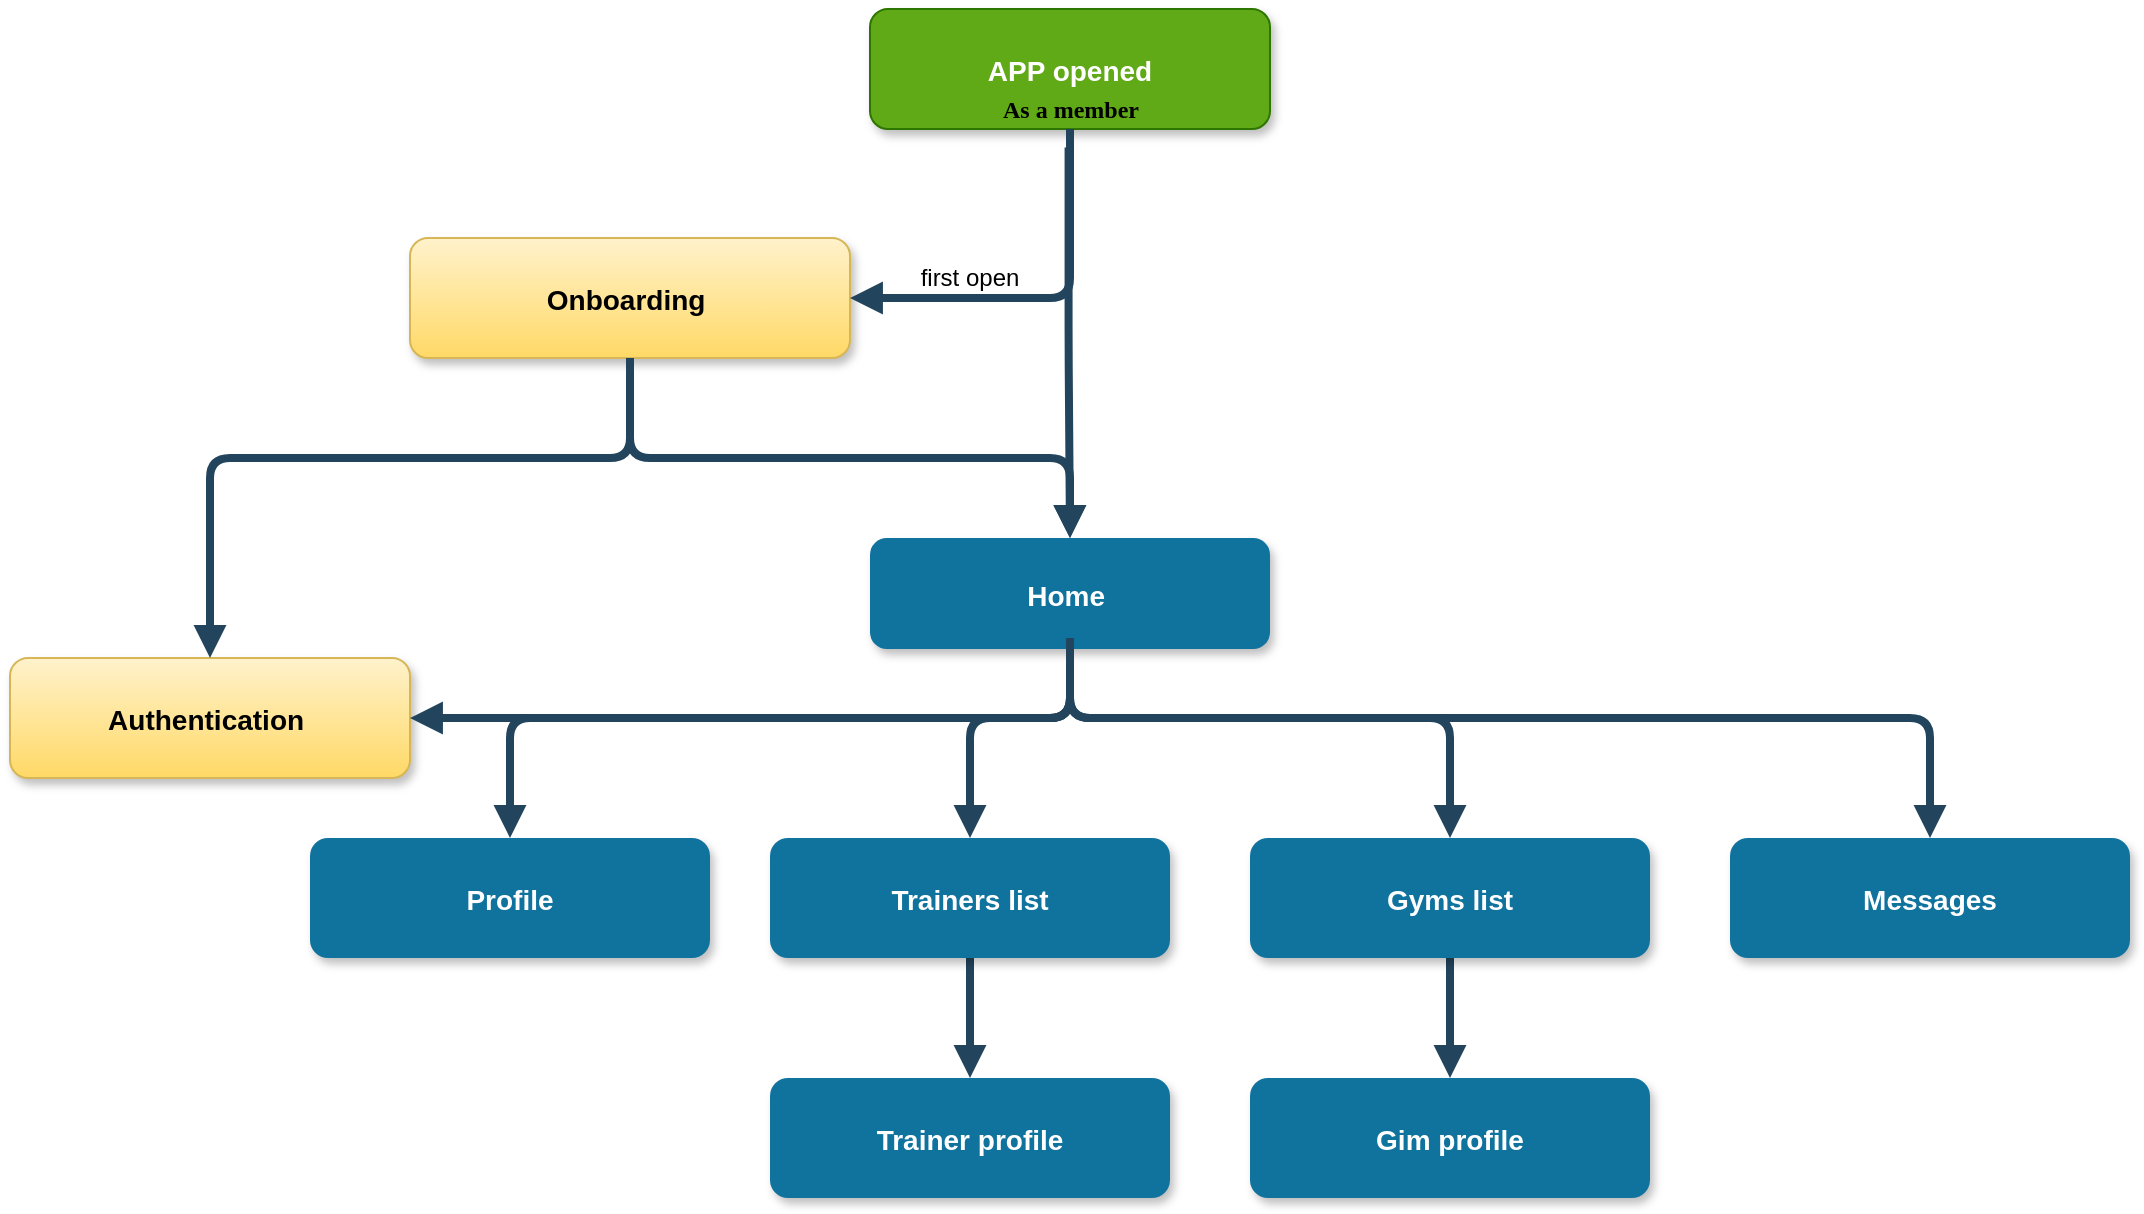 <mxfile version="14.7.3" type="github">
  <diagram name="Page-1" id="97916047-d0de-89f5-080d-49f4d83e522f">
    <mxGraphModel dx="1351" dy="756" grid="1" gridSize="10" guides="1" tooltips="1" connect="1" arrows="1" fold="1" page="1" pageScale="1.5" pageWidth="1169" pageHeight="827" background="none" math="0" shadow="0">
      <root>
        <mxCell id="0" />
        <mxCell id="1" parent="0" />
        <mxCell id="2" value="APP opened" style="rounded=1;fillColor=#60a917;strokeColor=#2D7600;shadow=1;fontStyle=1;fontSize=14;fontColor=#ffffff;" parent="1" vertex="1">
          <mxGeometry x="660" y="205.5" width="200" height="60" as="geometry" />
        </mxCell>
        <mxCell id="3" value="Onboarding " style="rounded=1;fillColor=#fff2cc;strokeColor=#d6b656;shadow=1;fontStyle=1;fontSize=14;gradientColor=#ffd966;" parent="1" vertex="1">
          <mxGeometry x="430" y="320" width="220" height="60" as="geometry" />
        </mxCell>
        <mxCell id="5" value="Authentication " style="rounded=1;fillColor=#fff2cc;strokeColor=#d6b656;shadow=1;gradientColor=#ffd966;fontStyle=1;fontSize=14;" parent="1" vertex="1">
          <mxGeometry x="230" y="530" width="200" height="60" as="geometry" />
        </mxCell>
        <mxCell id="j9dyRklCTMg3UOEWBd_z-74" style="edgeStyle=elbowEdgeStyle;orthogonalLoop=1;jettySize=auto;elbow=vertical;html=1;endArrow=block;endFill=1;strokeColor=#23445D;strokeWidth=4;entryX=0.5;entryY=0;entryDx=0;entryDy=0;" edge="1" parent="1" source="6" target="j9dyRklCTMg3UOEWBd_z-76">
          <mxGeometry relative="1" as="geometry">
            <mxPoint x="1240" y="620" as="targetPoint" />
            <Array as="points">
              <mxPoint x="1190" y="560" />
              <mxPoint x="1000" y="560" />
            </Array>
          </mxGeometry>
        </mxCell>
        <mxCell id="6" value="Home " style="rounded=1;fillColor=#10739E;shadow=1;gradientColor=none;fontStyle=1;fontColor=#FFFFFF;fontSize=14;strokeColor=none;treeMoving=0;" parent="1" vertex="1">
          <mxGeometry x="660" y="470" width="200" height="55.5" as="geometry" />
        </mxCell>
        <mxCell id="29" value="" style="edgeStyle=elbowEdgeStyle;elbow=vertical;strokeWidth=4;endArrow=block;endFill=1;fontStyle=1;strokeColor=#23445D;entryX=1;entryY=0.5;entryDx=0;entryDy=0;" parent="1" source="2" target="3" edge="1">
          <mxGeometry x="22" y="165.5" width="100" height="100" as="geometry">
            <mxPoint x="22" y="265.5" as="sourcePoint" />
            <mxPoint x="122" y="165.5" as="targetPoint" />
            <Array as="points">
              <mxPoint x="760" y="350" />
            </Array>
          </mxGeometry>
        </mxCell>
        <mxCell id="30" value="" style="edgeStyle=elbowEdgeStyle;elbow=vertical;strokeWidth=4;endArrow=block;endFill=1;fontStyle=1;strokeColor=#23445D;" parent="1" source="3" target="5" edge="1">
          <mxGeometry x="22" y="165.5" width="100" height="100" as="geometry">
            <mxPoint x="22" y="265.5" as="sourcePoint" />
            <mxPoint x="122" y="165.5" as="targetPoint" />
            <Array as="points">
              <mxPoint x="540" y="430" />
              <mxPoint x="490" y="430" />
              <mxPoint x="500" y="420" />
            </Array>
          </mxGeometry>
        </mxCell>
        <mxCell id="32" value="" style="edgeStyle=elbowEdgeStyle;elbow=vertical;strokeWidth=4;endArrow=block;endFill=1;fontStyle=1;strokeColor=#23445D;entryX=0.5;entryY=0;entryDx=0;entryDy=0;" parent="1" source="3" target="6" edge="1">
          <mxGeometry x="22" y="165.5" width="100" height="100" as="geometry">
            <mxPoint x="22" y="265.5" as="sourcePoint" />
            <mxPoint x="760" y="480" as="targetPoint" />
            <Array as="points">
              <mxPoint x="772" y="430" />
              <mxPoint x="772" y="460" />
            </Array>
          </mxGeometry>
        </mxCell>
        <mxCell id="j9dyRklCTMg3UOEWBd_z-56" value="" style="edgeStyle=elbowEdgeStyle;elbow=vertical;strokeWidth=4;endArrow=block;endFill=1;fontStyle=1;strokeColor=#23445D;entryX=0.5;entryY=0;entryDx=0;entryDy=0;" edge="1" parent="1" target="6">
          <mxGeometry x="338.29" y="110.25" width="100" height="100" as="geometry">
            <mxPoint x="759.29" y="274.75" as="sourcePoint" />
            <mxPoint x="810" y="430" as="targetPoint" />
            <Array as="points">
              <mxPoint x="856.29" y="374.75" />
              <mxPoint x="806.29" y="374.75" />
              <mxPoint x="816.29" y="364.75" />
            </Array>
          </mxGeometry>
        </mxCell>
        <mxCell id="j9dyRklCTMg3UOEWBd_z-57" value="first open" style="text;html=1;strokeColor=none;fillColor=none;align=center;verticalAlign=middle;whiteSpace=wrap;rounded=0;" vertex="1" parent="1">
          <mxGeometry x="680" y="330" width="60" height="20" as="geometry" />
        </mxCell>
        <mxCell id="j9dyRklCTMg3UOEWBd_z-64" value="" style="edgeStyle=elbowEdgeStyle;elbow=vertical;strokeWidth=4;endArrow=block;endFill=1;fontStyle=1;strokeColor=#23445D;exitX=0.5;exitY=1;exitDx=0;exitDy=0;entryX=1;entryY=0.5;entryDx=0;entryDy=0;" edge="1" parent="1" source="6" target="5">
          <mxGeometry x="122" y="243.25" width="100" height="100" as="geometry">
            <mxPoint x="640.0" y="457.75" as="sourcePoint" />
            <mxPoint x="540" y="560" as="targetPoint" />
            <Array as="points">
              <mxPoint x="570" y="560" />
              <mxPoint x="590" y="507.75" />
              <mxPoint x="600" y="497.75" />
            </Array>
          </mxGeometry>
        </mxCell>
        <mxCell id="j9dyRklCTMg3UOEWBd_z-65" value="" style="edgeStyle=elbowEdgeStyle;elbow=vertical;strokeWidth=4;endArrow=block;endFill=1;fontStyle=1;strokeColor=#23445D;entryX=0.5;entryY=0;entryDx=0;entryDy=0;" edge="1" parent="1" target="j9dyRklCTMg3UOEWBd_z-66">
          <mxGeometry x="372" y="305.5" width="100" height="100" as="geometry">
            <mxPoint x="760" y="520" as="sourcePoint" />
            <mxPoint x="980" y="600" as="targetPoint" />
            <Array as="points">
              <mxPoint x="880" y="560" />
              <mxPoint x="840" y="570" />
              <mxPoint x="850" y="560" />
            </Array>
          </mxGeometry>
        </mxCell>
        <mxCell id="j9dyRklCTMg3UOEWBd_z-78" style="edgeStyle=elbowEdgeStyle;orthogonalLoop=1;jettySize=auto;elbow=vertical;html=1;entryX=0.5;entryY=0;entryDx=0;entryDy=0;endArrow=block;endFill=1;strokeColor=#23445D;strokeWidth=4;" edge="1" parent="1" source="j9dyRklCTMg3UOEWBd_z-66" target="j9dyRklCTMg3UOEWBd_z-77">
          <mxGeometry relative="1" as="geometry" />
        </mxCell>
        <mxCell id="j9dyRklCTMg3UOEWBd_z-66" value="Trainers list" style="rounded=1;fillColor=#10739E;strokeColor=none;shadow=1;gradientColor=none;fontStyle=1;fontColor=#FFFFFF;fontSize=14;" vertex="1" parent="1">
          <mxGeometry x="610" y="620" width="200" height="60" as="geometry" />
        </mxCell>
        <mxCell id="j9dyRklCTMg3UOEWBd_z-67" value="Profile" style="rounded=1;fillColor=#10739E;strokeColor=none;shadow=1;gradientColor=none;fontStyle=1;fontColor=#FFFFFF;fontSize=14;" vertex="1" parent="1">
          <mxGeometry x="380" y="620" width="200" height="60" as="geometry" />
        </mxCell>
        <mxCell id="j9dyRklCTMg3UOEWBd_z-68" value="" style="edgeStyle=elbowEdgeStyle;elbow=vertical;strokeWidth=4;endArrow=block;endFill=1;fontStyle=1;strokeColor=#23445D;entryX=0.5;entryY=0;entryDx=0;entryDy=0;exitX=0.5;exitY=1;exitDx=0;exitDy=0;" edge="1" parent="1" source="6" target="j9dyRklCTMg3UOEWBd_z-67">
          <mxGeometry x="382" y="315.5" width="100" height="100" as="geometry">
            <mxPoint x="770" y="530" as="sourcePoint" />
            <mxPoint x="930" y="590" as="targetPoint" />
            <Array as="points">
              <mxPoint x="690" y="560" />
              <mxPoint x="850" y="580" />
              <mxPoint x="860" y="570" />
            </Array>
          </mxGeometry>
        </mxCell>
        <mxCell id="j9dyRklCTMg3UOEWBd_z-70" style="edgeStyle=elbowEdgeStyle;orthogonalLoop=1;jettySize=auto;elbow=vertical;html=1;entryX=0.5;entryY=0;entryDx=0;entryDy=0;endArrow=block;endFill=1;strokeColor=#23445D;strokeWidth=4;" edge="1" parent="1" source="6" target="6">
          <mxGeometry relative="1" as="geometry" />
        </mxCell>
        <mxCell id="j9dyRklCTMg3UOEWBd_z-71" value="" style="edgeStyle=elbowEdgeStyle;elbow=vertical;strokeWidth=4;endArrow=block;endFill=1;fontStyle=1;strokeColor=#23445D;entryX=0.5;entryY=0;entryDx=0;entryDy=0;exitX=0.5;exitY=1;exitDx=0;exitDy=0;" edge="1" parent="1" source="6" target="j9dyRklCTMg3UOEWBd_z-73">
          <mxGeometry x="632" y="311" width="100" height="100" as="geometry">
            <mxPoint x="1020" y="525.5" as="sourcePoint" />
            <mxPoint x="1180" y="625.5" as="targetPoint" />
            <Array as="points">
              <mxPoint x="970" y="560" />
              <mxPoint x="1100" y="575.5" />
              <mxPoint x="1110" y="565.5" />
            </Array>
          </mxGeometry>
        </mxCell>
        <mxCell id="j9dyRklCTMg3UOEWBd_z-79" style="edgeStyle=elbowEdgeStyle;orthogonalLoop=1;jettySize=auto;elbow=vertical;html=1;endArrow=block;endFill=1;strokeColor=#23445D;strokeWidth=4;entryX=0.5;entryY=0;entryDx=0;entryDy=0;" edge="1" parent="1" source="j9dyRklCTMg3UOEWBd_z-73" target="j9dyRklCTMg3UOEWBd_z-80">
          <mxGeometry relative="1" as="geometry">
            <mxPoint x="950" y="715" as="targetPoint" />
          </mxGeometry>
        </mxCell>
        <mxCell id="j9dyRklCTMg3UOEWBd_z-73" value="Gyms list" style="rounded=1;fillColor=#10739E;strokeColor=none;shadow=1;gradientColor=none;fontStyle=1;fontColor=#FFFFFF;fontSize=14;" vertex="1" parent="1">
          <mxGeometry x="850" y="620" width="200" height="60" as="geometry" />
        </mxCell>
        <mxCell id="j9dyRklCTMg3UOEWBd_z-76" value="Messages" style="rounded=1;fillColor=#10739E;strokeColor=none;shadow=1;gradientColor=none;fontStyle=1;fontColor=#FFFFFF;fontSize=14;" vertex="1" parent="1">
          <mxGeometry x="1090" y="620" width="200" height="60" as="geometry" />
        </mxCell>
        <mxCell id="j9dyRklCTMg3UOEWBd_z-77" value="Trainer profile" style="rounded=1;fillColor=#10739E;strokeColor=none;shadow=1;gradientColor=none;fontStyle=1;fontColor=#FFFFFF;fontSize=14;" vertex="1" parent="1">
          <mxGeometry x="610" y="740" width="200" height="60" as="geometry" />
        </mxCell>
        <mxCell id="j9dyRklCTMg3UOEWBd_z-80" value="Gim profile" style="rounded=1;fillColor=#10739E;strokeColor=none;shadow=1;gradientColor=none;fontStyle=1;fontColor=#FFFFFF;fontSize=14;" vertex="1" parent="1">
          <mxGeometry x="850" y="740" width="200" height="60" as="geometry" />
        </mxCell>
        <mxCell id="j9dyRklCTMg3UOEWBd_z-82" value="&lt;font face=&quot;Verdana&quot;&gt;&lt;b&gt;As a member&lt;/b&gt;&lt;/font&gt;" style="text;html=1;align=center;verticalAlign=middle;resizable=0;points=[];autosize=1;strokeColor=none;" vertex="1" parent="1">
          <mxGeometry x="710" y="245.5" width="100" height="20" as="geometry" />
        </mxCell>
      </root>
    </mxGraphModel>
  </diagram>
</mxfile>
